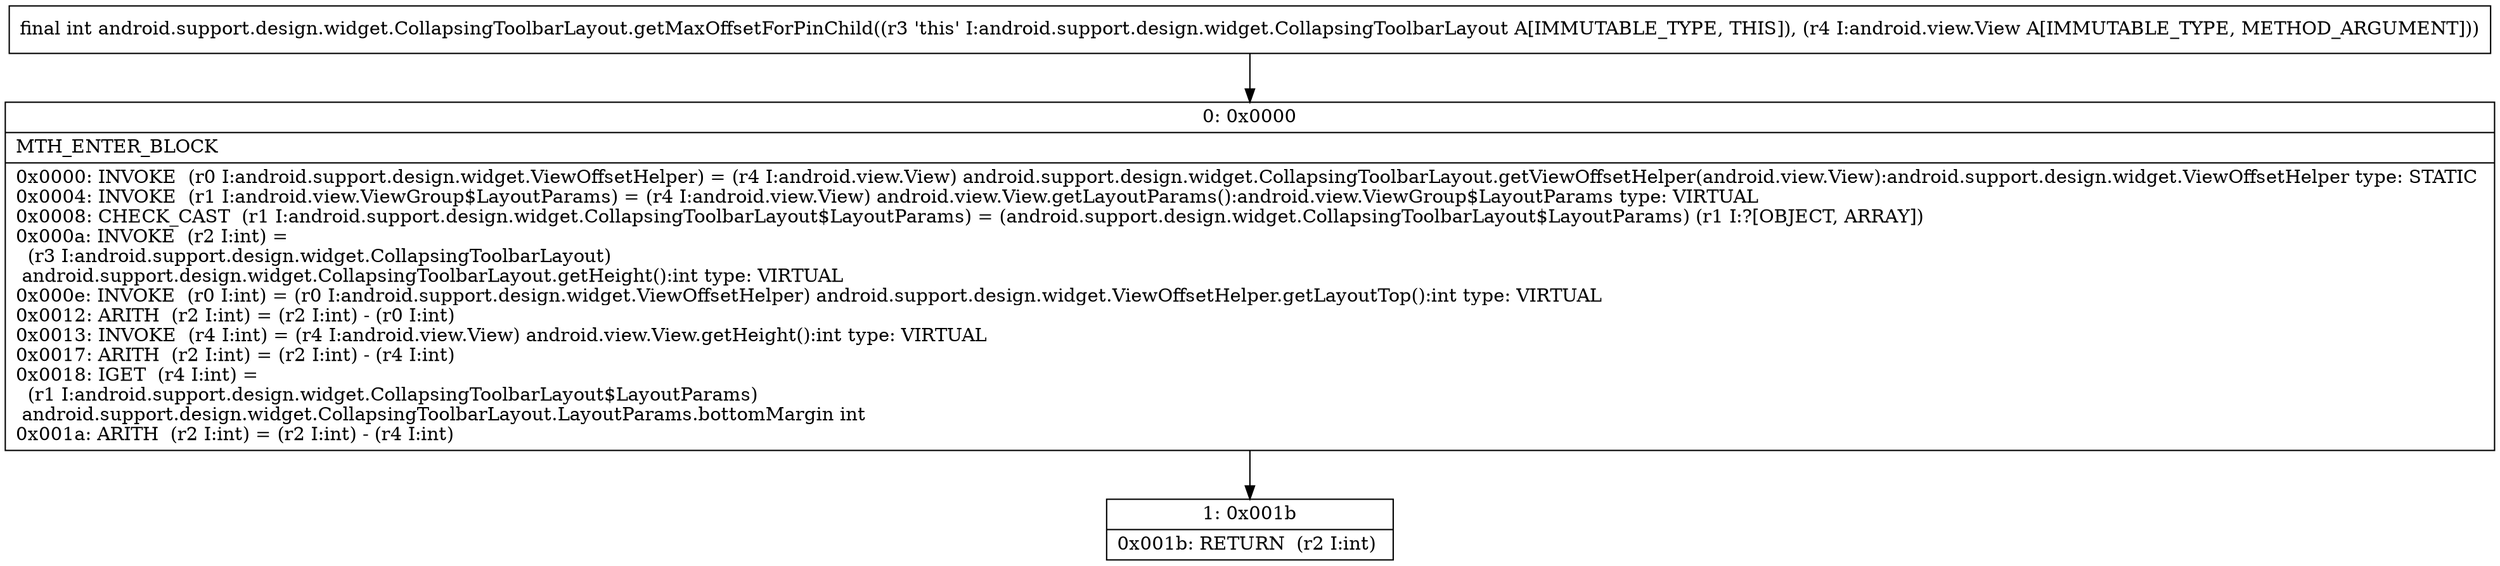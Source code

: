 digraph "CFG forandroid.support.design.widget.CollapsingToolbarLayout.getMaxOffsetForPinChild(Landroid\/view\/View;)I" {
Node_0 [shape=record,label="{0\:\ 0x0000|MTH_ENTER_BLOCK\l|0x0000: INVOKE  (r0 I:android.support.design.widget.ViewOffsetHelper) = (r4 I:android.view.View) android.support.design.widget.CollapsingToolbarLayout.getViewOffsetHelper(android.view.View):android.support.design.widget.ViewOffsetHelper type: STATIC \l0x0004: INVOKE  (r1 I:android.view.ViewGroup$LayoutParams) = (r4 I:android.view.View) android.view.View.getLayoutParams():android.view.ViewGroup$LayoutParams type: VIRTUAL \l0x0008: CHECK_CAST  (r1 I:android.support.design.widget.CollapsingToolbarLayout$LayoutParams) = (android.support.design.widget.CollapsingToolbarLayout$LayoutParams) (r1 I:?[OBJECT, ARRAY]) \l0x000a: INVOKE  (r2 I:int) = \l  (r3 I:android.support.design.widget.CollapsingToolbarLayout)\l android.support.design.widget.CollapsingToolbarLayout.getHeight():int type: VIRTUAL \l0x000e: INVOKE  (r0 I:int) = (r0 I:android.support.design.widget.ViewOffsetHelper) android.support.design.widget.ViewOffsetHelper.getLayoutTop():int type: VIRTUAL \l0x0012: ARITH  (r2 I:int) = (r2 I:int) \- (r0 I:int) \l0x0013: INVOKE  (r4 I:int) = (r4 I:android.view.View) android.view.View.getHeight():int type: VIRTUAL \l0x0017: ARITH  (r2 I:int) = (r2 I:int) \- (r4 I:int) \l0x0018: IGET  (r4 I:int) = \l  (r1 I:android.support.design.widget.CollapsingToolbarLayout$LayoutParams)\l android.support.design.widget.CollapsingToolbarLayout.LayoutParams.bottomMargin int \l0x001a: ARITH  (r2 I:int) = (r2 I:int) \- (r4 I:int) \l}"];
Node_1 [shape=record,label="{1\:\ 0x001b|0x001b: RETURN  (r2 I:int) \l}"];
MethodNode[shape=record,label="{final int android.support.design.widget.CollapsingToolbarLayout.getMaxOffsetForPinChild((r3 'this' I:android.support.design.widget.CollapsingToolbarLayout A[IMMUTABLE_TYPE, THIS]), (r4 I:android.view.View A[IMMUTABLE_TYPE, METHOD_ARGUMENT])) }"];
MethodNode -> Node_0;
Node_0 -> Node_1;
}

